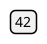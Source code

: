 {
  "sha1": "aeqdo3hzbnx9zvqzmx8sghknsymv5gn",
  "insertion": {
    "when": "2024-05-30T20:48:21.866Z",
    "user": "plantuml@gmail.com"
  }
}
@startjson
42
@endjson
